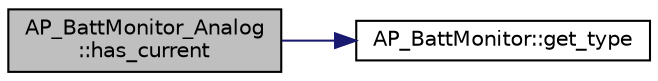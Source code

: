 digraph "AP_BattMonitor_Analog::has_current"
{
 // INTERACTIVE_SVG=YES
  edge [fontname="Helvetica",fontsize="10",labelfontname="Helvetica",labelfontsize="10"];
  node [fontname="Helvetica",fontsize="10",shape=record];
  rankdir="LR";
  Node1 [label="AP_BattMonitor_Analog\l::has_current",height=0.2,width=0.4,color="black", fillcolor="grey75", style="filled", fontcolor="black"];
  Node1 -> Node2 [color="midnightblue",fontsize="10",style="solid",fontname="Helvetica"];
  Node2 [label="AP_BattMonitor::get_type",height=0.2,width=0.4,color="black", fillcolor="white", style="filled",URL="$classAP__BattMonitor.html#adede9f740f17d7137caa29764f9a3ea4",tooltip="get_type - returns battery monitor type "];
}
